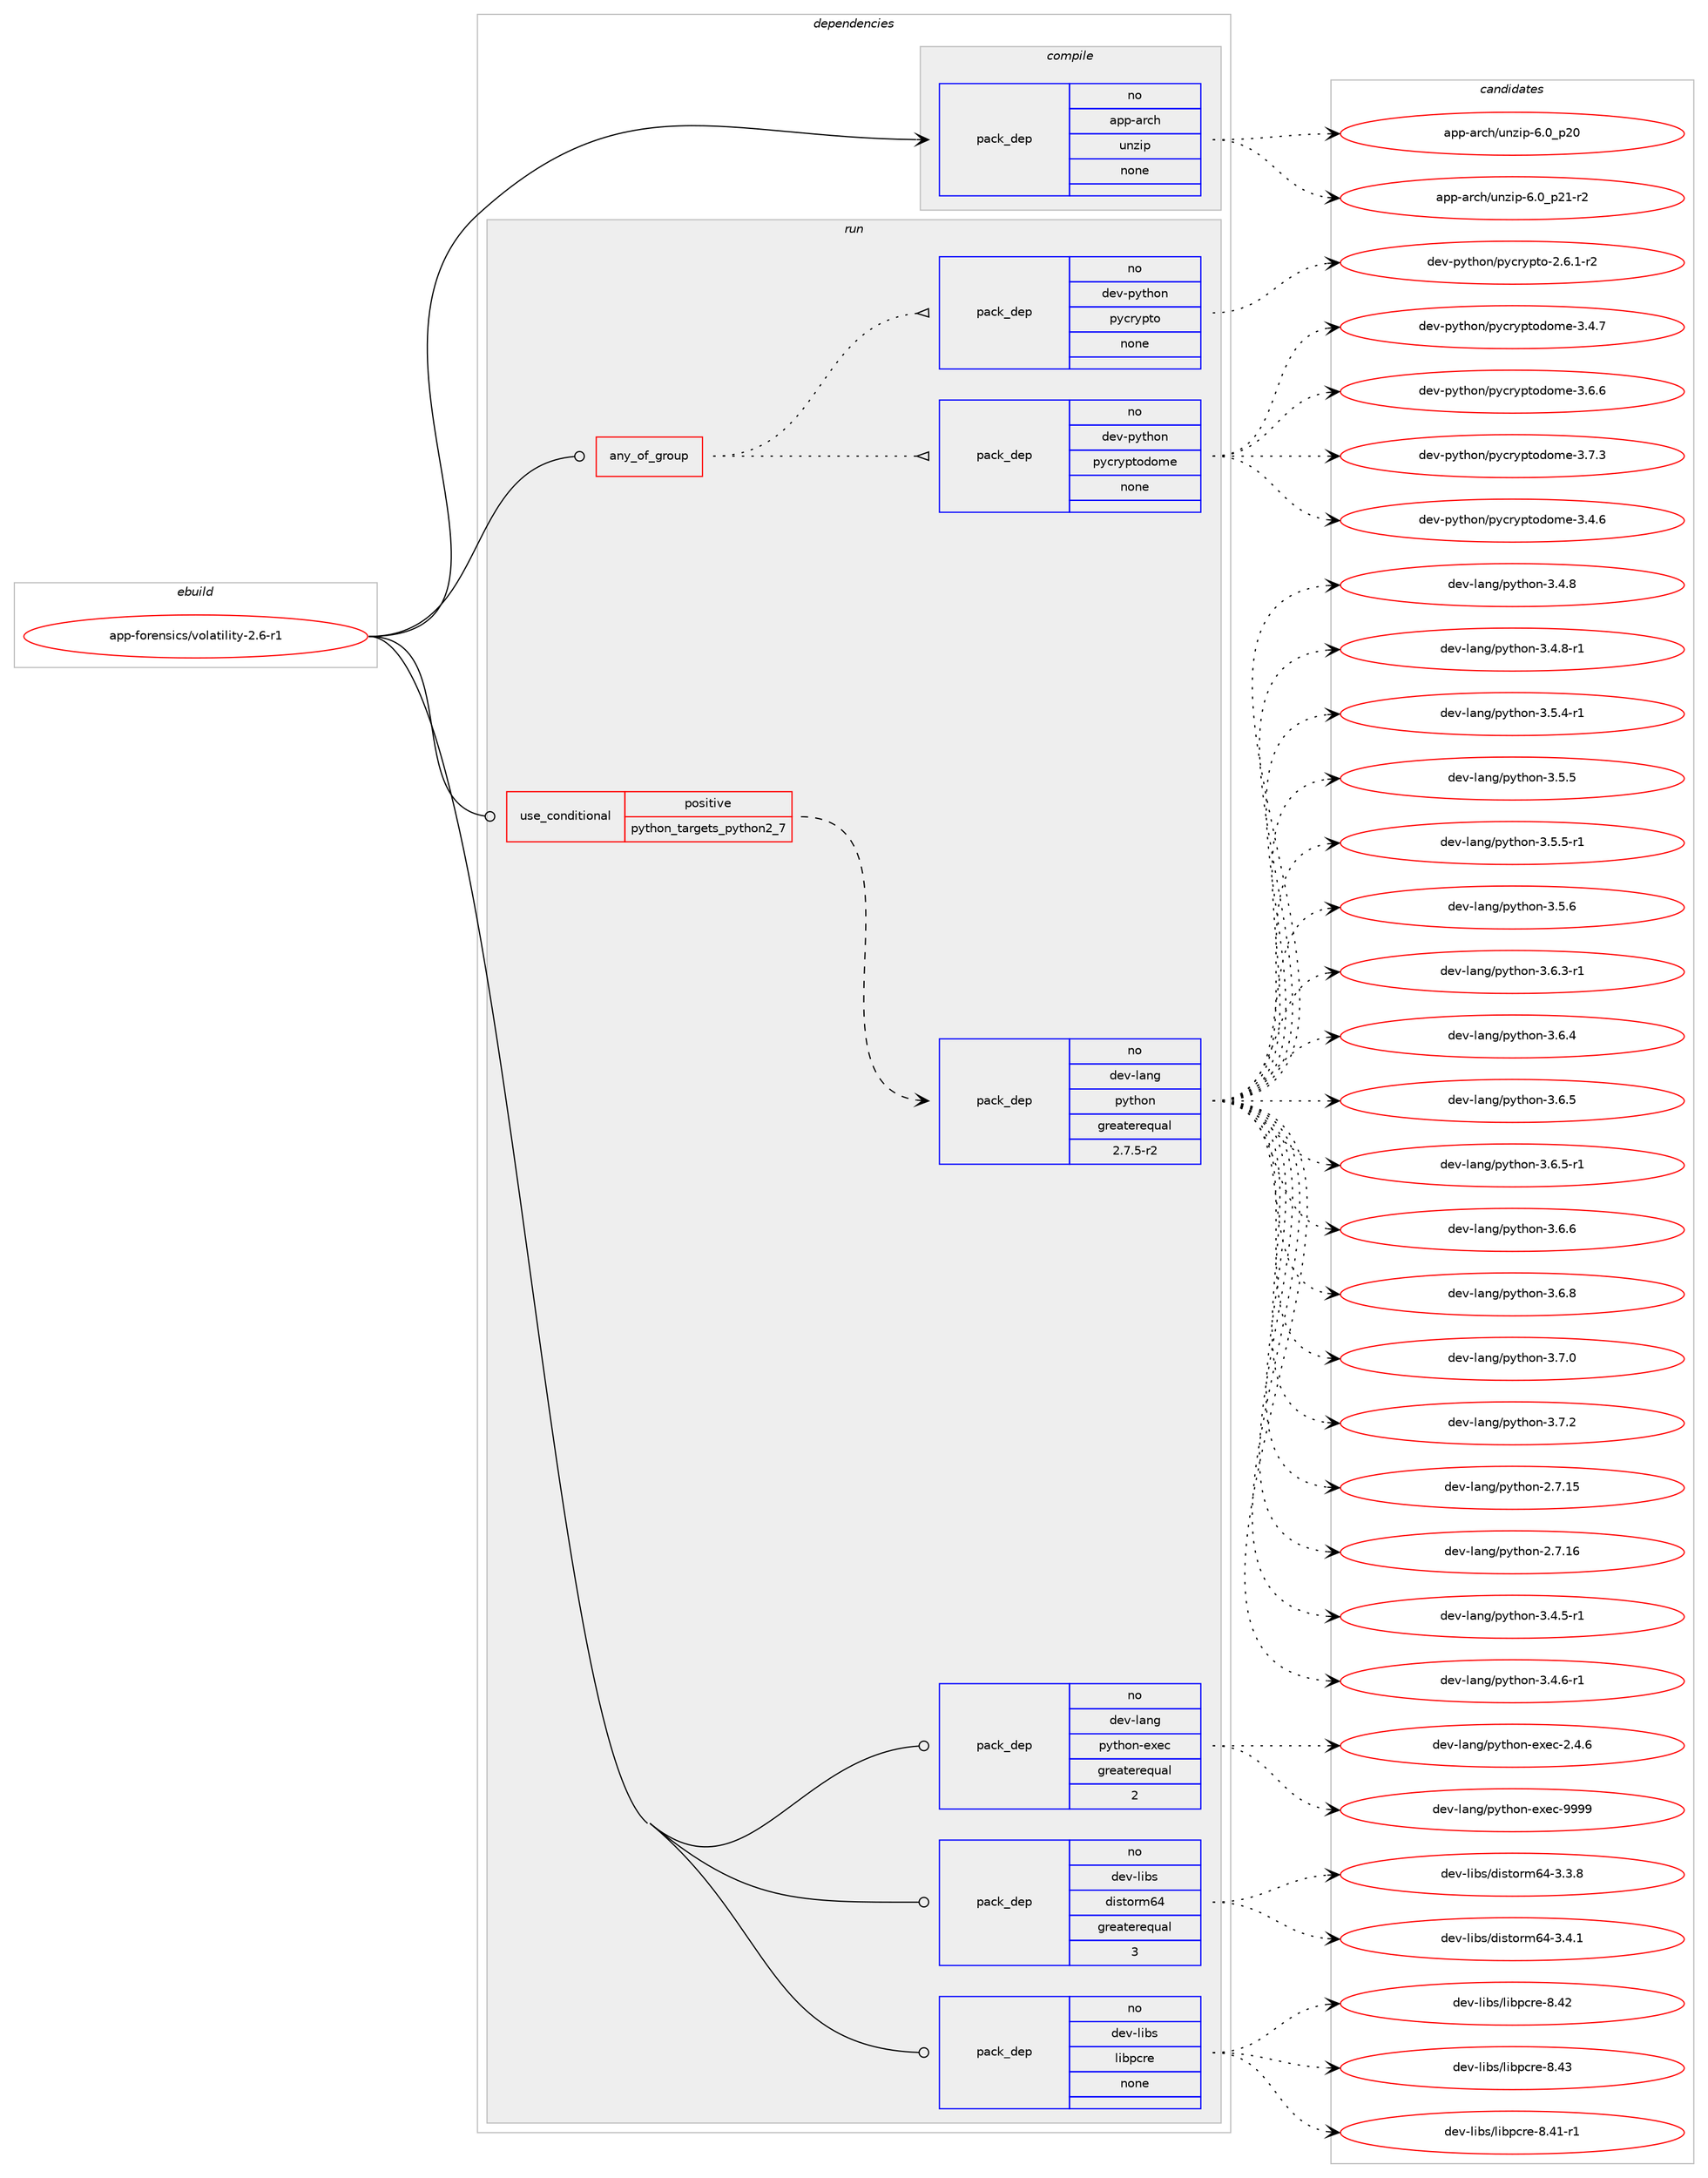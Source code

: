 digraph prolog {

# *************
# Graph options
# *************

newrank=true;
concentrate=true;
compound=true;
graph [rankdir=LR,fontname=Helvetica,fontsize=10,ranksep=1.5];#, ranksep=2.5, nodesep=0.2];
edge  [arrowhead=vee];
node  [fontname=Helvetica,fontsize=10];

# **********
# The ebuild
# **********

subgraph cluster_leftcol {
color=gray;
rank=same;
label=<<i>ebuild</i>>;
id [label="app-forensics/volatility-2.6-r1", color=red, width=4, href="../app-forensics/volatility-2.6-r1.svg"];
}

# ****************
# The dependencies
# ****************

subgraph cluster_midcol {
color=gray;
label=<<i>dependencies</i>>;
subgraph cluster_compile {
fillcolor="#eeeeee";
style=filled;
label=<<i>compile</i>>;
subgraph pack921707 {
dependency1294255 [label=<<TABLE BORDER="0" CELLBORDER="1" CELLSPACING="0" CELLPADDING="4" WIDTH="220"><TR><TD ROWSPAN="6" CELLPADDING="30">pack_dep</TD></TR><TR><TD WIDTH="110">no</TD></TR><TR><TD>app-arch</TD></TR><TR><TD>unzip</TD></TR><TR><TD>none</TD></TR><TR><TD></TD></TR></TABLE>>, shape=none, color=blue];
}
id:e -> dependency1294255:w [weight=20,style="solid",arrowhead="vee"];
}
subgraph cluster_compileandrun {
fillcolor="#eeeeee";
style=filled;
label=<<i>compile and run</i>>;
}
subgraph cluster_run {
fillcolor="#eeeeee";
style=filled;
label=<<i>run</i>>;
subgraph any19553 {
dependency1294256 [label=<<TABLE BORDER="0" CELLBORDER="1" CELLSPACING="0" CELLPADDING="4"><TR><TD CELLPADDING="10">any_of_group</TD></TR></TABLE>>, shape=none, color=red];subgraph pack921708 {
dependency1294257 [label=<<TABLE BORDER="0" CELLBORDER="1" CELLSPACING="0" CELLPADDING="4" WIDTH="220"><TR><TD ROWSPAN="6" CELLPADDING="30">pack_dep</TD></TR><TR><TD WIDTH="110">no</TD></TR><TR><TD>dev-python</TD></TR><TR><TD>pycryptodome</TD></TR><TR><TD>none</TD></TR><TR><TD></TD></TR></TABLE>>, shape=none, color=blue];
}
dependency1294256:e -> dependency1294257:w [weight=20,style="dotted",arrowhead="oinv"];
subgraph pack921709 {
dependency1294258 [label=<<TABLE BORDER="0" CELLBORDER="1" CELLSPACING="0" CELLPADDING="4" WIDTH="220"><TR><TD ROWSPAN="6" CELLPADDING="30">pack_dep</TD></TR><TR><TD WIDTH="110">no</TD></TR><TR><TD>dev-python</TD></TR><TR><TD>pycrypto</TD></TR><TR><TD>none</TD></TR><TR><TD></TD></TR></TABLE>>, shape=none, color=blue];
}
dependency1294256:e -> dependency1294258:w [weight=20,style="dotted",arrowhead="oinv"];
}
id:e -> dependency1294256:w [weight=20,style="solid",arrowhead="odot"];
subgraph cond352457 {
dependency1294259 [label=<<TABLE BORDER="0" CELLBORDER="1" CELLSPACING="0" CELLPADDING="4"><TR><TD ROWSPAN="3" CELLPADDING="10">use_conditional</TD></TR><TR><TD>positive</TD></TR><TR><TD>python_targets_python2_7</TD></TR></TABLE>>, shape=none, color=red];
subgraph pack921710 {
dependency1294260 [label=<<TABLE BORDER="0" CELLBORDER="1" CELLSPACING="0" CELLPADDING="4" WIDTH="220"><TR><TD ROWSPAN="6" CELLPADDING="30">pack_dep</TD></TR><TR><TD WIDTH="110">no</TD></TR><TR><TD>dev-lang</TD></TR><TR><TD>python</TD></TR><TR><TD>greaterequal</TD></TR><TR><TD>2.7.5-r2</TD></TR></TABLE>>, shape=none, color=blue];
}
dependency1294259:e -> dependency1294260:w [weight=20,style="dashed",arrowhead="vee"];
}
id:e -> dependency1294259:w [weight=20,style="solid",arrowhead="odot"];
subgraph pack921711 {
dependency1294261 [label=<<TABLE BORDER="0" CELLBORDER="1" CELLSPACING="0" CELLPADDING="4" WIDTH="220"><TR><TD ROWSPAN="6" CELLPADDING="30">pack_dep</TD></TR><TR><TD WIDTH="110">no</TD></TR><TR><TD>dev-lang</TD></TR><TR><TD>python-exec</TD></TR><TR><TD>greaterequal</TD></TR><TR><TD>2</TD></TR></TABLE>>, shape=none, color=blue];
}
id:e -> dependency1294261:w [weight=20,style="solid",arrowhead="odot"];
subgraph pack921712 {
dependency1294262 [label=<<TABLE BORDER="0" CELLBORDER="1" CELLSPACING="0" CELLPADDING="4" WIDTH="220"><TR><TD ROWSPAN="6" CELLPADDING="30">pack_dep</TD></TR><TR><TD WIDTH="110">no</TD></TR><TR><TD>dev-libs</TD></TR><TR><TD>distorm64</TD></TR><TR><TD>greaterequal</TD></TR><TR><TD>3</TD></TR></TABLE>>, shape=none, color=blue];
}
id:e -> dependency1294262:w [weight=20,style="solid",arrowhead="odot"];
subgraph pack921713 {
dependency1294263 [label=<<TABLE BORDER="0" CELLBORDER="1" CELLSPACING="0" CELLPADDING="4" WIDTH="220"><TR><TD ROWSPAN="6" CELLPADDING="30">pack_dep</TD></TR><TR><TD WIDTH="110">no</TD></TR><TR><TD>dev-libs</TD></TR><TR><TD>libpcre</TD></TR><TR><TD>none</TD></TR><TR><TD></TD></TR></TABLE>>, shape=none, color=blue];
}
id:e -> dependency1294263:w [weight=20,style="solid",arrowhead="odot"];
}
}

# **************
# The candidates
# **************

subgraph cluster_choices {
rank=same;
color=gray;
label=<<i>candidates</i>>;

subgraph choice921707 {
color=black;
nodesep=1;
choice971121124597114991044711711012210511245544648951125048 [label="app-arch/unzip-6.0_p20", color=red, width=4,href="../app-arch/unzip-6.0_p20.svg"];
choice9711211245971149910447117110122105112455446489511250494511450 [label="app-arch/unzip-6.0_p21-r2", color=red, width=4,href="../app-arch/unzip-6.0_p21-r2.svg"];
dependency1294255:e -> choice971121124597114991044711711012210511245544648951125048:w [style=dotted,weight="100"];
dependency1294255:e -> choice9711211245971149910447117110122105112455446489511250494511450:w [style=dotted,weight="100"];
}
subgraph choice921708 {
color=black;
nodesep=1;
choice100101118451121211161041111104711212199114121112116111100111109101455146524654 [label="dev-python/pycryptodome-3.4.6", color=red, width=4,href="../dev-python/pycryptodome-3.4.6.svg"];
choice100101118451121211161041111104711212199114121112116111100111109101455146524655 [label="dev-python/pycryptodome-3.4.7", color=red, width=4,href="../dev-python/pycryptodome-3.4.7.svg"];
choice100101118451121211161041111104711212199114121112116111100111109101455146544654 [label="dev-python/pycryptodome-3.6.6", color=red, width=4,href="../dev-python/pycryptodome-3.6.6.svg"];
choice100101118451121211161041111104711212199114121112116111100111109101455146554651 [label="dev-python/pycryptodome-3.7.3", color=red, width=4,href="../dev-python/pycryptodome-3.7.3.svg"];
dependency1294257:e -> choice100101118451121211161041111104711212199114121112116111100111109101455146524654:w [style=dotted,weight="100"];
dependency1294257:e -> choice100101118451121211161041111104711212199114121112116111100111109101455146524655:w [style=dotted,weight="100"];
dependency1294257:e -> choice100101118451121211161041111104711212199114121112116111100111109101455146544654:w [style=dotted,weight="100"];
dependency1294257:e -> choice100101118451121211161041111104711212199114121112116111100111109101455146554651:w [style=dotted,weight="100"];
}
subgraph choice921709 {
color=black;
nodesep=1;
choice1001011184511212111610411111047112121991141211121161114550465446494511450 [label="dev-python/pycrypto-2.6.1-r2", color=red, width=4,href="../dev-python/pycrypto-2.6.1-r2.svg"];
dependency1294258:e -> choice1001011184511212111610411111047112121991141211121161114550465446494511450:w [style=dotted,weight="100"];
}
subgraph choice921710 {
color=black;
nodesep=1;
choice10010111845108971101034711212111610411111045504655464953 [label="dev-lang/python-2.7.15", color=red, width=4,href="../dev-lang/python-2.7.15.svg"];
choice10010111845108971101034711212111610411111045504655464954 [label="dev-lang/python-2.7.16", color=red, width=4,href="../dev-lang/python-2.7.16.svg"];
choice1001011184510897110103471121211161041111104551465246534511449 [label="dev-lang/python-3.4.5-r1", color=red, width=4,href="../dev-lang/python-3.4.5-r1.svg"];
choice1001011184510897110103471121211161041111104551465246544511449 [label="dev-lang/python-3.4.6-r1", color=red, width=4,href="../dev-lang/python-3.4.6-r1.svg"];
choice100101118451089711010347112121116104111110455146524656 [label="dev-lang/python-3.4.8", color=red, width=4,href="../dev-lang/python-3.4.8.svg"];
choice1001011184510897110103471121211161041111104551465246564511449 [label="dev-lang/python-3.4.8-r1", color=red, width=4,href="../dev-lang/python-3.4.8-r1.svg"];
choice1001011184510897110103471121211161041111104551465346524511449 [label="dev-lang/python-3.5.4-r1", color=red, width=4,href="../dev-lang/python-3.5.4-r1.svg"];
choice100101118451089711010347112121116104111110455146534653 [label="dev-lang/python-3.5.5", color=red, width=4,href="../dev-lang/python-3.5.5.svg"];
choice1001011184510897110103471121211161041111104551465346534511449 [label="dev-lang/python-3.5.5-r1", color=red, width=4,href="../dev-lang/python-3.5.5-r1.svg"];
choice100101118451089711010347112121116104111110455146534654 [label="dev-lang/python-3.5.6", color=red, width=4,href="../dev-lang/python-3.5.6.svg"];
choice1001011184510897110103471121211161041111104551465446514511449 [label="dev-lang/python-3.6.3-r1", color=red, width=4,href="../dev-lang/python-3.6.3-r1.svg"];
choice100101118451089711010347112121116104111110455146544652 [label="dev-lang/python-3.6.4", color=red, width=4,href="../dev-lang/python-3.6.4.svg"];
choice100101118451089711010347112121116104111110455146544653 [label="dev-lang/python-3.6.5", color=red, width=4,href="../dev-lang/python-3.6.5.svg"];
choice1001011184510897110103471121211161041111104551465446534511449 [label="dev-lang/python-3.6.5-r1", color=red, width=4,href="../dev-lang/python-3.6.5-r1.svg"];
choice100101118451089711010347112121116104111110455146544654 [label="dev-lang/python-3.6.6", color=red, width=4,href="../dev-lang/python-3.6.6.svg"];
choice100101118451089711010347112121116104111110455146544656 [label="dev-lang/python-3.6.8", color=red, width=4,href="../dev-lang/python-3.6.8.svg"];
choice100101118451089711010347112121116104111110455146554648 [label="dev-lang/python-3.7.0", color=red, width=4,href="../dev-lang/python-3.7.0.svg"];
choice100101118451089711010347112121116104111110455146554650 [label="dev-lang/python-3.7.2", color=red, width=4,href="../dev-lang/python-3.7.2.svg"];
dependency1294260:e -> choice10010111845108971101034711212111610411111045504655464953:w [style=dotted,weight="100"];
dependency1294260:e -> choice10010111845108971101034711212111610411111045504655464954:w [style=dotted,weight="100"];
dependency1294260:e -> choice1001011184510897110103471121211161041111104551465246534511449:w [style=dotted,weight="100"];
dependency1294260:e -> choice1001011184510897110103471121211161041111104551465246544511449:w [style=dotted,weight="100"];
dependency1294260:e -> choice100101118451089711010347112121116104111110455146524656:w [style=dotted,weight="100"];
dependency1294260:e -> choice1001011184510897110103471121211161041111104551465246564511449:w [style=dotted,weight="100"];
dependency1294260:e -> choice1001011184510897110103471121211161041111104551465346524511449:w [style=dotted,weight="100"];
dependency1294260:e -> choice100101118451089711010347112121116104111110455146534653:w [style=dotted,weight="100"];
dependency1294260:e -> choice1001011184510897110103471121211161041111104551465346534511449:w [style=dotted,weight="100"];
dependency1294260:e -> choice100101118451089711010347112121116104111110455146534654:w [style=dotted,weight="100"];
dependency1294260:e -> choice1001011184510897110103471121211161041111104551465446514511449:w [style=dotted,weight="100"];
dependency1294260:e -> choice100101118451089711010347112121116104111110455146544652:w [style=dotted,weight="100"];
dependency1294260:e -> choice100101118451089711010347112121116104111110455146544653:w [style=dotted,weight="100"];
dependency1294260:e -> choice1001011184510897110103471121211161041111104551465446534511449:w [style=dotted,weight="100"];
dependency1294260:e -> choice100101118451089711010347112121116104111110455146544654:w [style=dotted,weight="100"];
dependency1294260:e -> choice100101118451089711010347112121116104111110455146544656:w [style=dotted,weight="100"];
dependency1294260:e -> choice100101118451089711010347112121116104111110455146554648:w [style=dotted,weight="100"];
dependency1294260:e -> choice100101118451089711010347112121116104111110455146554650:w [style=dotted,weight="100"];
}
subgraph choice921711 {
color=black;
nodesep=1;
choice1001011184510897110103471121211161041111104510112010199455046524654 [label="dev-lang/python-exec-2.4.6", color=red, width=4,href="../dev-lang/python-exec-2.4.6.svg"];
choice10010111845108971101034711212111610411111045101120101994557575757 [label="dev-lang/python-exec-9999", color=red, width=4,href="../dev-lang/python-exec-9999.svg"];
dependency1294261:e -> choice1001011184510897110103471121211161041111104510112010199455046524654:w [style=dotted,weight="100"];
dependency1294261:e -> choice10010111845108971101034711212111610411111045101120101994557575757:w [style=dotted,weight="100"];
}
subgraph choice921712 {
color=black;
nodesep=1;
choice1001011184510810598115471001051151161111141095452455146514656 [label="dev-libs/distorm64-3.3.8", color=red, width=4,href="../dev-libs/distorm64-3.3.8.svg"];
choice1001011184510810598115471001051151161111141095452455146524649 [label="dev-libs/distorm64-3.4.1", color=red, width=4,href="../dev-libs/distorm64-3.4.1.svg"];
dependency1294262:e -> choice1001011184510810598115471001051151161111141095452455146514656:w [style=dotted,weight="100"];
dependency1294262:e -> choice1001011184510810598115471001051151161111141095452455146524649:w [style=dotted,weight="100"];
}
subgraph choice921713 {
color=black;
nodesep=1;
choice100101118451081059811547108105981129911410145564652494511449 [label="dev-libs/libpcre-8.41-r1", color=red, width=4,href="../dev-libs/libpcre-8.41-r1.svg"];
choice10010111845108105981154710810598112991141014556465250 [label="dev-libs/libpcre-8.42", color=red, width=4,href="../dev-libs/libpcre-8.42.svg"];
choice10010111845108105981154710810598112991141014556465251 [label="dev-libs/libpcre-8.43", color=red, width=4,href="../dev-libs/libpcre-8.43.svg"];
dependency1294263:e -> choice100101118451081059811547108105981129911410145564652494511449:w [style=dotted,weight="100"];
dependency1294263:e -> choice10010111845108105981154710810598112991141014556465250:w [style=dotted,weight="100"];
dependency1294263:e -> choice10010111845108105981154710810598112991141014556465251:w [style=dotted,weight="100"];
}
}

}
